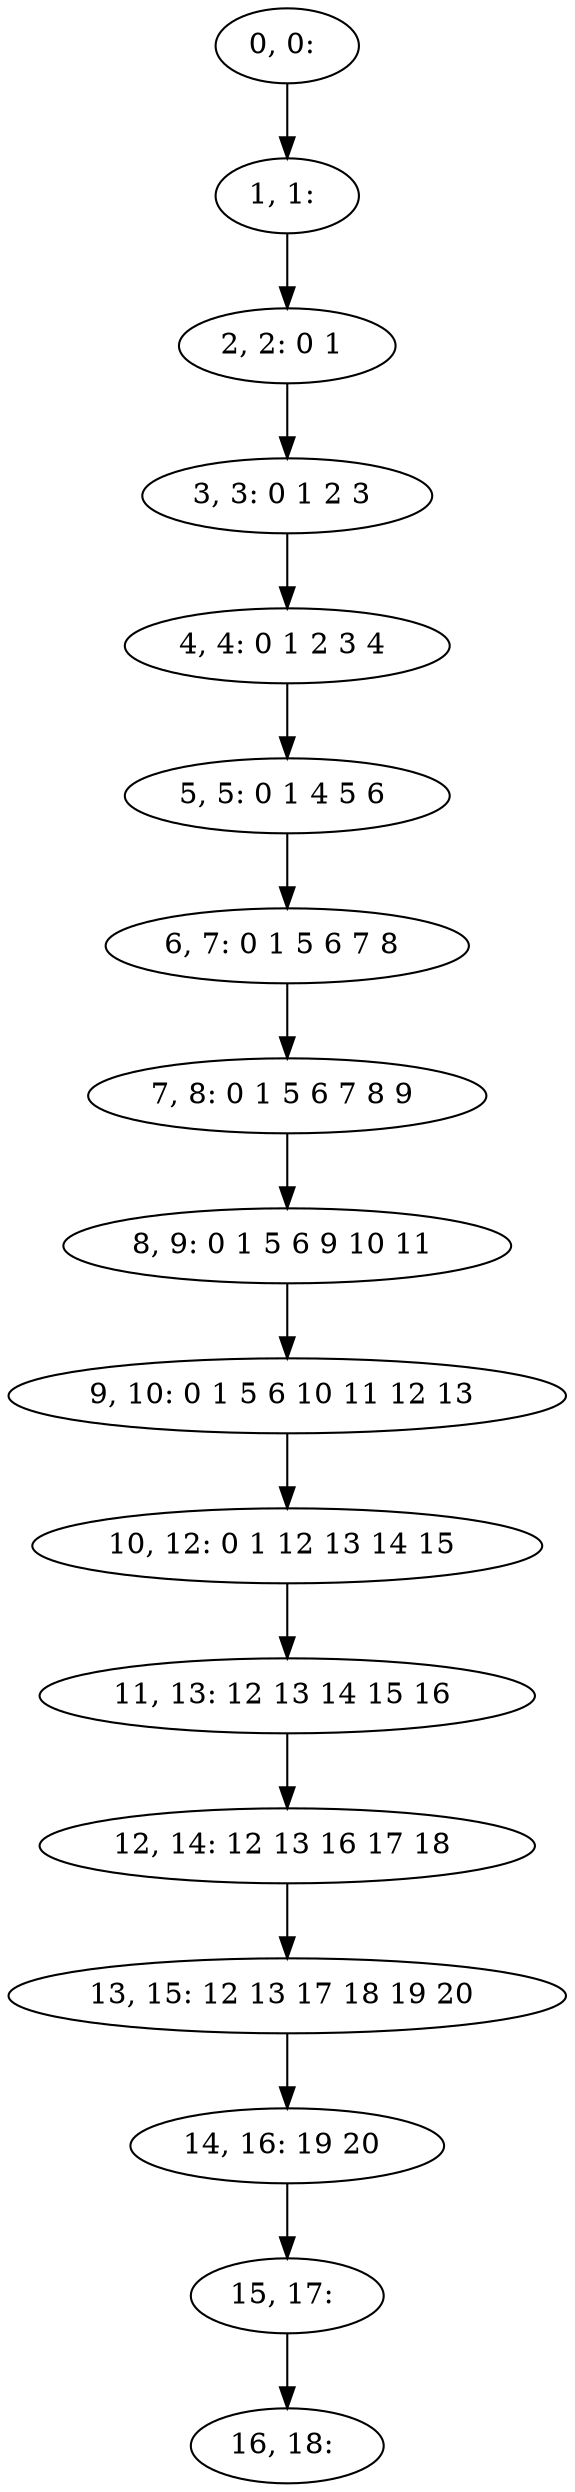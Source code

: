 digraph G {
0[label="0, 0: "];
1[label="1, 1: "];
2[label="2, 2: 0 1 "];
3[label="3, 3: 0 1 2 3 "];
4[label="4, 4: 0 1 2 3 4 "];
5[label="5, 5: 0 1 4 5 6 "];
6[label="6, 7: 0 1 5 6 7 8 "];
7[label="7, 8: 0 1 5 6 7 8 9 "];
8[label="8, 9: 0 1 5 6 9 10 11 "];
9[label="9, 10: 0 1 5 6 10 11 12 13 "];
10[label="10, 12: 0 1 12 13 14 15 "];
11[label="11, 13: 12 13 14 15 16 "];
12[label="12, 14: 12 13 16 17 18 "];
13[label="13, 15: 12 13 17 18 19 20 "];
14[label="14, 16: 19 20 "];
15[label="15, 17: "];
16[label="16, 18: "];
0->1 ;
1->2 ;
2->3 ;
3->4 ;
4->5 ;
5->6 ;
6->7 ;
7->8 ;
8->9 ;
9->10 ;
10->11 ;
11->12 ;
12->13 ;
13->14 ;
14->15 ;
15->16 ;
}
